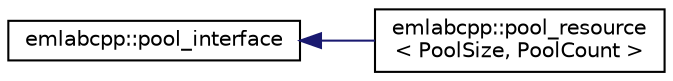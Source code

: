 digraph "Graphical Class Hierarchy"
{
 // LATEX_PDF_SIZE
  edge [fontname="Helvetica",fontsize="10",labelfontname="Helvetica",labelfontsize="10"];
  node [fontname="Helvetica",fontsize="10",shape=record];
  rankdir="LR";
  Node0 [label="emlabcpp::pool_interface",height=0.2,width=0.4,color="black", fillcolor="white", style="filled",URL="$structemlabcpp_1_1pool__interface.html",tooltip=" "];
  Node0 -> Node1 [dir="back",color="midnightblue",fontsize="10",style="solid",fontname="Helvetica"];
  Node1 [label="emlabcpp::pool_resource\l\< PoolSize, PoolCount \>",height=0.2,width=0.4,color="black", fillcolor="white", style="filled",URL="$classemlabcpp_1_1pool__resource.html",tooltip=" "];
}
